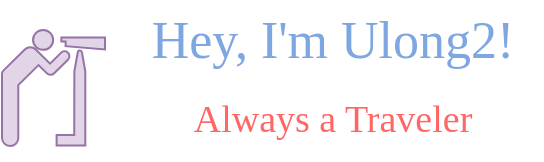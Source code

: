 <mxfile version="20.6.2" type="device"><diagram id="bUinQquwI2AQEv-SItex" name="Page-1"><mxGraphModel dx="474" dy="313" grid="1" gridSize="10" guides="1" tooltips="1" connect="1" arrows="1" fold="1" page="1" pageScale="1" pageWidth="850" pageHeight="1100" math="0" shadow="0"><root><mxCell id="0"/><mxCell id="1" parent="0"/><mxCell id="L9j5bgyS_m3CaAMsvUme-1" value="Hey, I'm Ulong2!" style="text;html=1;align=center;verticalAlign=middle;resizable=0;points=[];autosize=1;fontFamily=Concert One;fontSource=https%3A%2F%2Ffonts.googleapis.com%2Fcss%3Ffamily%3DConcert%2BOne;fontSize=26;fontColor=#7EA6E0;rounded=0;" parent="1" vertex="1"><mxGeometry x="280" y="320" width="210" height="40" as="geometry"/></mxCell><mxCell id="L9j5bgyS_m3CaAMsvUme-2" value="Always a Traveler" style="text;html=1;align=center;verticalAlign=middle;resizable=0;points=[];autosize=1;fontFamily=Concert One;fontSource=https%3A%2F%2Ffonts.googleapis.com%2Fcss%3Ffamily%3DConcert%2BOne;fontSize=19;fontColor=#FF6666;rounded=0;" parent="1" vertex="1"><mxGeometry x="300" y="360" width="170" height="40" as="geometry"/></mxCell><mxCell id="3jH1Ta0VLGIwTcnbB_1g-3" value="" style="shape=mxgraph.signs.sports.view;html=1;pointerEvents=1;fillColor=#e1d5e7;strokeColor=#9673a6;verticalLabelPosition=bottom;verticalAlign=top;align=center;sketch=0;flipH=1;" vertex="1" parent="1"><mxGeometry x="220" y="335" width="51.49" height="58" as="geometry"/></mxCell></root></mxGraphModel></diagram></mxfile>
